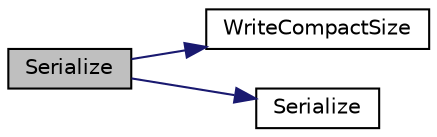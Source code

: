 digraph "Serialize"
{
  edge [fontname="Helvetica",fontsize="10",labelfontname="Helvetica",labelfontsize="10"];
  node [fontname="Helvetica",fontsize="10",shape=record];
  rankdir="LR";
  Node233 [label="Serialize",height=0.2,width=0.4,color="black", fillcolor="grey75", style="filled", fontcolor="black"];
  Node233 -> Node234 [color="midnightblue",fontsize="10",style="solid",fontname="Helvetica"];
  Node234 [label="WriteCompactSize",height=0.2,width=0.4,color="black", fillcolor="white", style="filled",URL="$serialize_8h.html#a02cf7f551f8876dcd142e7c6c8a27e3b"];
  Node233 -> Node235 [color="midnightblue",fontsize="10",style="solid",fontname="Helvetica"];
  Node235 [label="Serialize",height=0.2,width=0.4,color="black", fillcolor="white", style="filled",URL="$serialize_8h.html#a57a07500f5e1eb9589dc8d57bbd73a18"];
}

